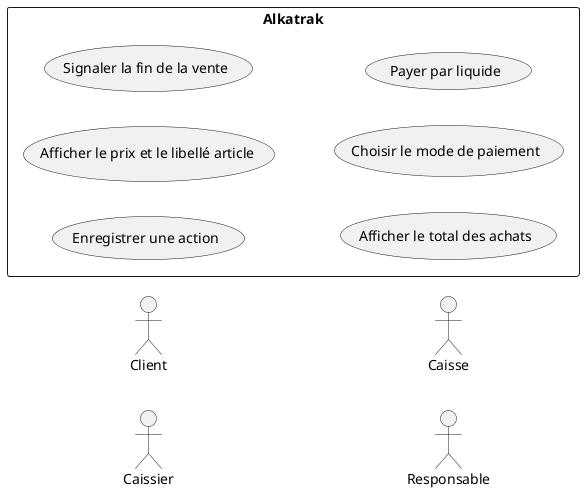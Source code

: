 @startuml 
left to right direction

actor Client
actor Caissier
actor Caisse
actor Responsable

rectangle "Alkatrak" {
    usecase "Enregistrer une action" as UC0
    usecase "Afficher le prix et le libellé article" as UC1
    usecase "Signaler la fin de la vente" as UC2
    usecase "Afficher le total des achats" as UC3
    usecase "Choisir le mode de paiement" as UC4
    usecase "Encaisser l'argent" as UC5
    usecase "Payer par liquide" as UC5
}
